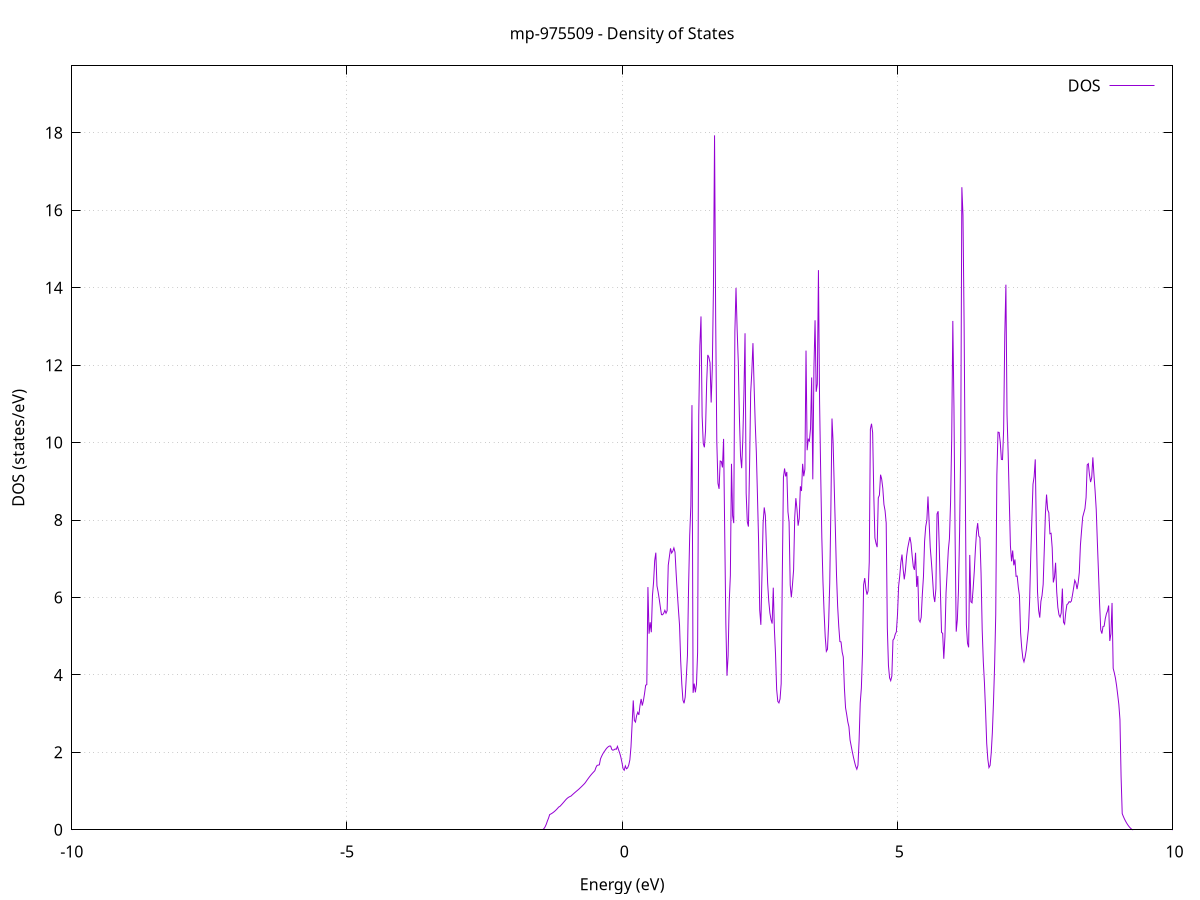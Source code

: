 set title 'mp-975509 - Density of States'
set xlabel 'Energy (eV)'
set ylabel 'DOS (states/eV)'
set grid
set xrange [-10:10]
set yrange [0:19.729]
set xzeroaxis lt -1
set terminal png size 800,600
set output 'mp-975509_dos_gnuplot.png'
plot '-' using 1:2 with lines title 'DOS'
-29.899400 0.000000
-29.878900 0.000000
-29.858400 0.000000
-29.837900 0.000000
-29.817300 0.000000
-29.796800 0.000000
-29.776300 0.000000
-29.755800 0.000000
-29.735300 0.000000
-29.714800 0.000000
-29.694200 0.000000
-29.673700 0.000000
-29.653200 0.000000
-29.632700 0.000000
-29.612200 0.000000
-29.591600 0.000000
-29.571100 0.000000
-29.550600 0.000000
-29.530100 0.000000
-29.509600 0.000000
-29.489000 0.000000
-29.468500 0.000000
-29.448000 0.000000
-29.427500 0.000000
-29.407000 0.000000
-29.386500 0.000000
-29.365900 0.000000
-29.345400 0.000000
-29.324900 0.000000
-29.304400 0.000000
-29.283900 0.000000
-29.263300 0.000000
-29.242800 0.000000
-29.222300 0.000000
-29.201800 0.000000
-29.181300 0.000000
-29.160700 0.000000
-29.140200 0.000000
-29.119700 0.000000
-29.099200 0.000000
-29.078700 0.000000
-29.058200 0.000000
-29.037600 0.000000
-29.017100 0.000000
-28.996600 0.000000
-28.976100 0.000000
-28.955600 0.000000
-28.935000 0.000000
-28.914500 0.000000
-28.894000 0.000000
-28.873500 0.000000
-28.853000 0.000000
-28.832400 0.000000
-28.811900 0.000000
-28.791400 0.000000
-28.770900 0.000000
-28.750400 0.000000
-28.729900 0.000000
-28.709300 0.000000
-28.688800 0.000000
-28.668300 0.000000
-28.647800 0.000000
-28.627300 0.000000
-28.606700 0.000000
-28.586200 0.000000
-28.565700 0.000000
-28.545200 0.000000
-28.524700 0.000000
-28.504100 0.000000
-28.483600 0.000000
-28.463100 0.000000
-28.442600 0.000000
-28.422100 0.000000
-28.401500 0.000000
-28.381000 0.000000
-28.360500 0.000000
-28.340000 0.000000
-28.319500 0.000000
-28.299000 0.000000
-28.278400 0.000000
-28.257900 0.000000
-28.237400 0.000000
-28.216900 0.000000
-28.196400 0.000000
-28.175800 0.000000
-28.155300 0.000000
-28.134800 0.000000
-28.114300 0.000000
-28.093800 0.000000
-28.073200 0.000000
-28.052700 0.000000
-28.032200 56.419600
-28.011700 403.522000
-27.991200 0.000000
-27.970700 0.000000
-27.950100 0.000000
-27.929600 0.000000
-27.909100 0.000000
-27.888600 0.000000
-27.868100 0.000000
-27.847500 0.000000
-27.827000 0.000000
-27.806500 0.000000
-27.786000 0.000000
-27.765500 0.000000
-27.744900 0.000000
-27.724400 0.000000
-27.703900 0.000000
-27.683400 0.000000
-27.662900 0.000000
-27.642400 0.000000
-27.621800 0.000000
-27.601300 0.000000
-27.580800 0.000000
-27.560300 0.000000
-27.539800 0.000000
-27.519200 0.000000
-27.498700 0.000000
-27.478200 0.000000
-27.457700 0.000000
-27.437200 0.000000
-27.416600 0.000000
-27.396100 0.000000
-27.375600 0.000000
-27.355100 0.000000
-27.334600 0.000000
-27.314100 0.000000
-27.293500 0.000000
-27.273000 0.000000
-27.252500 0.000000
-27.232000 0.000000
-27.211500 0.000000
-27.190900 0.000000
-27.170400 0.000000
-27.149900 0.000000
-27.129400 0.000000
-27.108900 0.000000
-27.088300 0.000000
-27.067800 0.000000
-27.047300 0.000000
-27.026800 0.000000
-27.006300 0.000000
-26.985800 0.000000
-26.965200 0.000000
-26.944700 0.000000
-26.924200 0.000000
-26.903700 0.000000
-26.883200 0.000000
-26.862600 0.000000
-26.842100 0.000000
-26.821600 0.000000
-26.801100 0.000000
-26.780600 0.000000
-26.760000 0.000000
-26.739500 0.000000
-26.719000 0.000000
-26.698500 0.000000
-26.678000 0.000000
-26.657500 0.000000
-26.636900 0.000000
-26.616400 0.000000
-26.595900 0.000000
-26.575400 0.000000
-26.554900 0.000000
-26.534300 0.000000
-26.513800 0.000000
-26.493300 0.000000
-26.472800 0.000000
-26.452300 0.000000
-26.431700 0.000000
-26.411200 0.000000
-26.390700 0.000000
-26.370200 0.000000
-26.349700 0.000000
-26.329200 0.000000
-26.308600 0.000000
-26.288100 0.000000
-26.267600 0.000000
-26.247100 0.000000
-26.226600 0.000000
-26.206000 0.000000
-26.185500 0.000000
-26.165000 0.000000
-26.144500 0.000000
-26.124000 0.000000
-26.103400 0.000000
-26.082900 0.000000
-26.062400 0.000000
-26.041900 0.000000
-26.021400 0.000000
-26.000800 0.000000
-25.980300 0.000000
-25.959800 0.000000
-25.939300 0.000000
-25.918800 0.000000
-25.898300 0.000000
-25.877700 0.000000
-25.857200 0.000000
-25.836700 0.000000
-25.816200 0.000000
-25.795700 0.000000
-25.775100 0.000000
-25.754600 0.000000
-25.734100 0.000000
-25.713600 0.000000
-25.693100 0.000000
-25.672500 0.000000
-25.652000 0.000000
-25.631500 0.000000
-25.611000 0.000000
-25.590500 0.000000
-25.570000 0.000000
-25.549400 0.000000
-25.528900 0.000000
-25.508400 0.000000
-25.487900 0.000000
-25.467400 0.000000
-25.446800 0.000000
-25.426300 0.000000
-25.405800 0.000000
-25.385300 0.000000
-25.364800 0.000000
-25.344200 0.000000
-25.323700 0.000000
-25.303200 0.000000
-25.282700 0.000000
-25.262200 0.000000
-25.241700 0.000000
-25.221100 0.000000
-25.200600 0.000000
-25.180100 0.000000
-25.159600 0.000000
-25.139100 0.000000
-25.118500 0.000000
-25.098000 0.000000
-25.077500 0.000000
-25.057000 0.000000
-25.036500 0.000000
-25.015900 0.000000
-24.995400 0.000000
-24.974900 0.000000
-24.954400 0.000000
-24.933900 0.000000
-24.913400 0.000000
-24.892800 0.000000
-24.872300 0.000000
-24.851800 0.000000
-24.831300 0.000000
-24.810800 0.000000
-24.790200 0.000000
-24.769700 0.000000
-24.749200 0.000000
-24.728700 0.000000
-24.708200 0.000000
-24.687600 0.000000
-24.667100 0.000000
-24.646600 0.000000
-24.626100 0.000000
-24.605600 0.000000
-24.585100 0.000000
-24.564500 0.000000
-24.544000 0.000000
-24.523500 0.000000
-24.503000 0.000000
-24.482500 0.000000
-24.461900 0.000000
-24.441400 0.000000
-24.420900 0.000000
-24.400400 0.000000
-24.379900 0.000000
-24.359300 0.000000
-24.338800 0.000000
-24.318300 0.000000
-24.297800 0.000000
-24.277300 0.000000
-24.256800 0.000000
-24.236200 0.000000
-24.215700 0.000000
-24.195200 0.000000
-24.174700 0.000000
-24.154200 0.000000
-24.133600 0.000000
-24.113100 0.000000
-24.092600 0.000000
-24.072100 0.000000
-24.051600 0.000000
-24.031000 0.000000
-24.010500 0.000000
-23.990000 0.000000
-23.969500 0.000000
-23.949000 0.000000
-23.928500 0.000000
-23.907900 0.000000
-23.887400 0.000000
-23.866900 0.000000
-23.846400 0.000000
-23.825900 0.000000
-23.805300 0.000000
-23.784800 0.000000
-23.764300 0.000000
-23.743800 0.000000
-23.723300 0.000000
-23.702700 0.000000
-23.682200 0.000000
-23.661700 0.000000
-23.641200 0.000000
-23.620700 0.000000
-23.600100 0.000000
-23.579600 0.000000
-23.559100 0.000000
-23.538600 0.000000
-23.518100 0.000000
-23.497600 0.000000
-23.477000 0.000000
-23.456500 0.000000
-23.436000 0.000000
-23.415500 0.000000
-23.395000 0.000000
-23.374400 0.000000
-23.353900 0.000000
-23.333400 0.000000
-23.312900 0.000000
-23.292400 0.000000
-23.271800 0.000000
-23.251300 0.000000
-23.230800 0.000000
-23.210300 0.000000
-23.189800 0.000000
-23.169300 0.000000
-23.148700 0.000000
-23.128200 0.000000
-23.107700 0.000000
-23.087200 0.000000
-23.066700 0.000000
-23.046100 0.000000
-23.025600 0.000000
-23.005100 0.000000
-22.984600 0.000000
-22.964100 0.000000
-22.943500 0.000000
-22.923000 0.000000
-22.902500 0.000000
-22.882000 0.000000
-22.861500 0.000000
-22.841000 0.000000
-22.820400 0.000000
-22.799900 0.000000
-22.779400 0.000000
-22.758900 0.000000
-22.738400 0.000000
-22.717800 0.000000
-22.697300 0.000000
-22.676800 0.000000
-22.656300 0.000000
-22.635800 0.000000
-22.615200 0.000000
-22.594700 0.000000
-22.574200 0.000000
-22.553700 0.000000
-22.533200 0.000000
-22.512700 0.000000
-22.492100 0.000000
-22.471600 0.000000
-22.451100 0.000000
-22.430600 0.000000
-22.410100 0.000000
-22.389500 0.000000
-22.369000 0.000000
-22.348500 0.000000
-22.328000 0.000000
-22.307500 0.000000
-22.286900 0.000000
-22.266400 0.000000
-22.245900 0.000000
-22.225400 0.000000
-22.204900 0.000000
-22.184400 0.000000
-22.163800 0.000000
-22.143300 0.000000
-22.122800 0.000000
-22.102300 0.000000
-22.081800 0.000000
-22.061200 0.000000
-22.040700 0.000000
-22.020200 0.000000
-21.999700 0.000000
-21.979200 0.000000
-21.958600 0.000000
-21.938100 0.000000
-21.917600 0.000000
-21.897100 0.000000
-21.876600 0.000000
-21.856100 0.000000
-21.835500 0.000000
-21.815000 0.000000
-21.794500 0.000000
-21.774000 0.000000
-21.753500 0.000000
-21.732900 0.000000
-21.712400 0.000000
-21.691900 0.000000
-21.671400 0.000000
-21.650900 0.000000
-21.630300 0.000000
-21.609800 0.000000
-21.589300 0.000000
-21.568800 0.000000
-21.548300 0.000000
-21.527700 0.000000
-21.507200 0.000000
-21.486700 0.000000
-21.466200 0.000000
-21.445700 0.000000
-21.425200 0.000000
-21.404600 0.000000
-21.384100 0.000000
-21.363600 0.000000
-21.343100 0.000000
-21.322600 0.000000
-21.302000 0.000000
-21.281500 0.000000
-21.261000 0.000000
-21.240500 0.000000
-21.220000 0.000000
-21.199400 0.000000
-21.178900 0.000000
-21.158400 0.000000
-21.137900 0.000000
-21.117400 0.000000
-21.096900 0.000000
-21.076300 0.000000
-21.055800 0.000000
-21.035300 0.000000
-21.014800 0.000000
-20.994300 0.000000
-20.973700 0.000000
-20.953200 0.000000
-20.932700 0.000000
-20.912200 0.000000
-20.891700 0.000000
-20.871100 0.000000
-20.850600 0.000000
-20.830100 0.000000
-20.809600 0.000000
-20.789100 0.000000
-20.768600 0.000000
-20.748000 0.000000
-20.727500 0.000000
-20.707000 0.000000
-20.686500 0.000000
-20.666000 0.000000
-20.645400 0.000000
-20.624900 0.000000
-20.604400 0.000000
-20.583900 0.000000
-20.563400 0.000000
-20.542800 0.000000
-20.522300 0.000000
-20.501800 0.000000
-20.481300 0.000000
-20.460800 0.000000
-20.440300 0.000000
-20.419700 0.000000
-20.399200 0.000000
-20.378700 0.000000
-20.358200 0.000000
-20.337700 0.000000
-20.317100 0.000000
-20.296600 0.000000
-20.276100 0.000000
-20.255600 0.000000
-20.235100 0.000000
-20.214500 0.000000
-20.194000 0.000000
-20.173500 0.000000
-20.153000 0.000000
-20.132500 0.000000
-20.112000 0.000000
-20.091400 0.000000
-20.070900 0.000000
-20.050400 0.000000
-20.029900 0.000000
-20.009400 0.000000
-19.988800 0.000000
-19.968300 0.000000
-19.947800 0.000000
-19.927300 0.000000
-19.906800 0.000000
-19.886200 0.000000
-19.865700 0.000000
-19.845200 0.000000
-19.824700 0.000000
-19.804200 0.000000
-19.783700 0.000000
-19.763100 0.000000
-19.742600 0.000000
-19.722100 0.000000
-19.701600 0.000000
-19.681100 0.000000
-19.660500 0.000000
-19.640000 0.000000
-19.619500 0.000000
-19.599000 0.000000
-19.578500 0.000000
-19.557900 0.000000
-19.537400 0.000000
-19.516900 0.000000
-19.496400 0.000000
-19.475900 0.000000
-19.455400 0.000000
-19.434800 0.000000
-19.414300 0.000000
-19.393800 0.000000
-19.373300 0.000000
-19.352800 0.000000
-19.332200 0.000000
-19.311700 0.000000
-19.291200 0.000000
-19.270700 0.000000
-19.250200 0.000000
-19.229600 0.000000
-19.209100 0.000000
-19.188600 0.000000
-19.168100 0.000000
-19.147600 0.000000
-19.127000 0.000000
-19.106500 0.000000
-19.086000 0.000000
-19.065500 0.000000
-19.045000 0.000000
-19.024500 0.000000
-19.003900 0.000000
-18.983400 0.000000
-18.962900 0.000000
-18.942400 0.000000
-18.921900 0.000000
-18.901300 0.000000
-18.880800 0.000000
-18.860300 0.000000
-18.839800 0.000000
-18.819300 0.000000
-18.798700 0.000000
-18.778200 0.000000
-18.757700 0.000000
-18.737200 0.000000
-18.716700 0.000000
-18.696200 0.000000
-18.675600 0.000000
-18.655100 0.000000
-18.634600 0.000000
-18.614100 0.000000
-18.593600 0.000000
-18.573000 0.000000
-18.552500 0.000000
-18.532000 0.000000
-18.511500 0.000000
-18.491000 0.000000
-18.470400 0.000000
-18.449900 0.000000
-18.429400 0.000000
-18.408900 0.000000
-18.388400 0.000000
-18.367900 0.000000
-18.347300 0.000000
-18.326800 0.000000
-18.306300 0.000000
-18.285800 0.000000
-18.265300 0.000000
-18.244700 0.000000
-18.224200 0.000000
-18.203700 0.000000
-18.183200 0.000000
-18.162700 0.000000
-18.142100 0.000000
-18.121600 0.000000
-18.101100 0.000000
-18.080600 0.000000
-18.060100 0.000000
-18.039600 0.000000
-18.019000 0.000000
-17.998500 0.000000
-17.978000 0.000000
-17.957500 0.000000
-17.937000 0.000000
-17.916400 0.000000
-17.895900 0.000000
-17.875400 0.000000
-17.854900 0.000000
-17.834400 0.000000
-17.813800 0.000000
-17.793300 0.000000
-17.772800 0.000000
-17.752300 0.000000
-17.731800 0.000000
-17.711300 0.000000
-17.690700 0.000000
-17.670200 0.000000
-17.649700 0.000000
-17.629200 0.000000
-17.608700 0.000000
-17.588100 0.000000
-17.567600 0.000000
-17.547100 0.000000
-17.526600 0.000000
-17.506100 0.000000
-17.485500 0.000000
-17.465000 0.000000
-17.444500 0.000000
-17.424000 0.000000
-17.403500 0.000000
-17.383000 0.000000
-17.362400 0.000000
-17.341900 0.000000
-17.321400 0.000000
-17.300900 0.000000
-17.280400 0.000000
-17.259800 0.000000
-17.239300 0.000000
-17.218800 0.000000
-17.198300 0.000000
-17.177800 0.000000
-17.157200 0.000000
-17.136700 0.000000
-17.116200 0.000000
-17.095700 0.000000
-17.075200 0.000000
-17.054700 0.000000
-17.034100 0.000000
-17.013600 0.000000
-16.993100 0.000000
-16.972600 0.000000
-16.952100 0.000000
-16.931500 0.000000
-16.911000 0.000000
-16.890500 0.000000
-16.870000 0.000000
-16.849500 0.000000
-16.828900 0.000000
-16.808400 0.000000
-16.787900 0.000000
-16.767400 0.000000
-16.746900 0.000000
-16.726300 0.000000
-16.705800 0.000000
-16.685300 0.000000
-16.664800 0.000000
-16.644300 0.000000
-16.623800 0.000000
-16.603200 0.000000
-16.582700 0.000000
-16.562200 0.000000
-16.541700 0.000000
-16.521200 0.000000
-16.500600 0.000000
-16.480100 0.000000
-16.459600 0.000000
-16.439100 0.000000
-16.418600 0.000000
-16.398000 0.000000
-16.377500 0.000000
-16.357000 0.000000
-16.336500 0.000000
-16.316000 0.000000
-16.295500 0.000000
-16.274900 0.000000
-16.254400 0.000000
-16.233900 0.000000
-16.213400 0.000000
-16.192900 0.000000
-16.172300 0.000000
-16.151800 0.000000
-16.131300 0.000000
-16.110800 0.000000
-16.090300 0.000000
-16.069700 0.000000
-16.049200 0.000000
-16.028700 0.000000
-16.008200 0.000000
-15.987700 0.000000
-15.967200 0.000000
-15.946600 0.000000
-15.926100 0.000000
-15.905600 0.000000
-15.885100 0.000000
-15.864600 0.000000
-15.844000 0.000000
-15.823500 0.000000
-15.803000 0.000000
-15.782500 0.000000
-15.762000 0.000000
-15.741400 0.000000
-15.720900 0.000000
-15.700400 0.000000
-15.679900 0.000000
-15.659400 0.000000
-15.638900 0.000000
-15.618300 0.000000
-15.597800 0.000000
-15.577300 0.000000
-15.556800 0.000000
-15.536300 0.000000
-15.515700 0.000000
-15.495200 0.000000
-15.474700 0.000000
-15.454200 0.000000
-15.433700 0.000000
-15.413100 0.000000
-15.392600 0.000000
-15.372100 0.000000
-15.351600 0.000000
-15.331100 0.000000
-15.310600 0.000000
-15.290000 0.000000
-15.269500 0.000000
-15.249000 0.000000
-15.228500 0.000000
-15.208000 0.000000
-15.187400 0.000000
-15.166900 0.000000
-15.146400 0.000000
-15.125900 0.000000
-15.105400 0.000000
-15.084800 0.000000
-15.064300 0.000000
-15.043800 0.000000
-15.023300 0.000000
-15.002800 0.000000
-14.982300 0.000000
-14.961700 0.000000
-14.941200 0.000000
-14.920700 0.000000
-14.900200 0.000000
-14.879700 0.000000
-14.859100 0.000000
-14.838600 0.000000
-14.818100 0.000000
-14.797600 0.000000
-14.777100 0.000000
-14.756500 0.000000
-14.736000 0.000000
-14.715500 0.000000
-14.695000 0.000000
-14.674500 0.000000
-14.653900 0.000000
-14.633400 0.000000
-14.612900 0.000000
-14.592400 0.000000
-14.571900 0.000000
-14.551400 0.000000
-14.530800 0.000000
-14.510300 0.000000
-14.489800 0.000000
-14.469300 0.000000
-14.448800 0.000000
-14.428200 0.000000
-14.407700 0.000000
-14.387200 0.000000
-14.366700 0.000000
-14.346200 0.000000
-14.325600 0.000000
-14.305100 0.000000
-14.284600 0.000000
-14.264100 0.000000
-14.243600 0.000000
-14.223100 0.000000
-14.202500 0.000000
-14.182000 0.000000
-14.161500 0.000000
-14.141000 0.000000
-14.120500 0.000000
-14.099900 0.000000
-14.079400 0.000000
-14.058900 0.000000
-14.038400 0.000000
-14.017900 0.000000
-13.997300 0.000000
-13.976800 0.000000
-13.956300 0.000000
-13.935800 0.000000
-13.915300 0.000000
-13.894800 0.000000
-13.874200 0.000000
-13.853700 0.000000
-13.833200 0.000000
-13.812700 0.000000
-13.792200 0.000000
-13.771600 0.000000
-13.751100 0.000000
-13.730600 0.000000
-13.710100 0.000000
-13.689600 0.000000
-13.669000 0.000000
-13.648500 0.000000
-13.628000 0.000000
-13.607500 0.000000
-13.587000 0.000000
-13.566500 0.000000
-13.545900 0.000000
-13.525400 0.000000
-13.504900 0.000000
-13.484400 0.000000
-13.463900 0.000000
-13.443300 0.000000
-13.422800 0.000000
-13.402300 0.000000
-13.381800 15.346800
-13.361300 62.447400
-13.340700 85.978700
-13.320200 98.491800
-13.299700 44.196200
-13.279200 51.147400
-13.258700 66.172500
-13.238200 56.434200
-13.217600 96.500700
-13.197100 79.629300
-13.176600 76.487500
-13.156100 72.916200
-13.135600 60.753200
-13.115000 0.000000
-13.094500 0.000000
-13.074000 0.000000
-13.053500 0.000000
-13.033000 0.000000
-13.012400 0.000000
-12.991900 0.000000
-12.971400 0.000000
-12.950900 0.000000
-12.930400 0.000000
-12.909900 0.000000
-12.889300 0.000000
-12.868800 0.000000
-12.848300 0.000000
-12.827800 0.000000
-12.807300 0.000000
-12.786700 0.000000
-12.766200 0.000000
-12.745700 0.000000
-12.725200 0.000000
-12.704700 0.000000
-12.684100 0.000000
-12.663600 0.000000
-12.643100 0.000000
-12.622600 0.000000
-12.602100 0.000000
-12.581600 0.000000
-12.561000 0.000000
-12.540500 0.000000
-12.520000 0.000000
-12.499500 0.000000
-12.479000 0.000000
-12.458400 0.000000
-12.437900 0.000000
-12.417400 0.000000
-12.396900 0.000000
-12.376400 0.000000
-12.355800 0.000000
-12.335300 0.000000
-12.314800 0.000000
-12.294300 0.000000
-12.273800 0.000000
-12.253200 0.000000
-12.232700 0.000000
-12.212200 0.000000
-12.191700 0.000000
-12.171200 0.000000
-12.150700 0.000000
-12.130100 0.000000
-12.109600 0.000000
-12.089100 0.000000
-12.068600 0.000000
-12.048100 0.000000
-12.027500 0.000000
-12.007000 0.000000
-11.986500 0.000000
-11.966000 0.000000
-11.945500 0.000000
-11.924900 0.000000
-11.904400 0.000000
-11.883900 0.000000
-11.863400 0.000000
-11.842900 0.000000
-11.822400 0.000000
-11.801800 0.000000
-11.781300 0.000000
-11.760800 0.000000
-11.740300 0.000000
-11.719800 0.000000
-11.699200 0.000000
-11.678700 0.000000
-11.658200 0.000000
-11.637700 0.000000
-11.617200 0.000000
-11.596600 0.000000
-11.576100 0.000000
-11.555600 0.000000
-11.535100 0.000000
-11.514600 0.000000
-11.494100 0.000000
-11.473500 0.000000
-11.453000 0.000000
-11.432500 0.000000
-11.412000 0.000000
-11.391500 0.000000
-11.370900 0.000000
-11.350400 0.000000
-11.329900 0.000000
-11.309400 0.000000
-11.288900 0.000000
-11.268300 0.000000
-11.247800 0.000000
-11.227300 0.000000
-11.206800 0.000000
-11.186300 0.000000
-11.165800 0.000000
-11.145200 0.000000
-11.124700 0.000000
-11.104200 0.000000
-11.083700 0.000000
-11.063200 0.000000
-11.042600 0.000000
-11.022100 0.000000
-11.001600 0.000000
-10.981100 0.000000
-10.960600 0.000000
-10.940000 0.000000
-10.919500 0.000000
-10.899000 0.000000
-10.878500 0.000000
-10.858000 0.000000
-10.837500 0.000000
-10.816900 0.000000
-10.796400 0.000000
-10.775900 0.000000
-10.755400 0.000000
-10.734900 0.000000
-10.714300 0.000000
-10.693800 0.000000
-10.673300 0.000000
-10.652800 0.000000
-10.632300 0.000000
-10.611700 0.000000
-10.591200 0.000000
-10.570700 0.000000
-10.550200 0.000000
-10.529700 0.000000
-10.509200 0.000000
-10.488600 0.000000
-10.468100 0.000000
-10.447600 0.000000
-10.427100 0.000000
-10.406600 0.000000
-10.386000 0.000000
-10.365500 0.000000
-10.345000 0.000000
-10.324500 0.000000
-10.304000 0.000000
-10.283400 0.000000
-10.262900 0.000000
-10.242400 0.000000
-10.221900 0.000000
-10.201400 0.000000
-10.180900 0.000000
-10.160300 0.000000
-10.139800 0.000000
-10.119300 0.000000
-10.098800 0.000000
-10.078300 0.000000
-10.057700 0.000000
-10.037200 0.000000
-10.016700 0.000000
-9.996200 0.000000
-9.975700 0.000000
-9.955100 0.000000
-9.934600 0.000000
-9.914100 0.000000
-9.893600 0.000000
-9.873100 0.000000
-9.852500 0.000000
-9.832000 0.000000
-9.811500 0.000000
-9.791000 0.000000
-9.770500 0.000000
-9.750000 0.000000
-9.729400 0.000000
-9.708900 0.000000
-9.688400 0.000000
-9.667900 0.000000
-9.647400 0.000000
-9.626800 0.000000
-9.606300 0.000000
-9.585800 0.000000
-9.565300 0.000000
-9.544800 0.000000
-9.524200 0.000000
-9.503700 0.000000
-9.483200 0.000000
-9.462700 0.000000
-9.442200 0.000000
-9.421700 0.000000
-9.401100 0.000000
-9.380600 0.000000
-9.360100 0.000000
-9.339600 0.000000
-9.319100 0.000000
-9.298500 0.000000
-9.278000 0.000000
-9.257500 0.000000
-9.237000 0.000000
-9.216500 0.000000
-9.195900 0.000000
-9.175400 0.000000
-9.154900 0.000000
-9.134400 0.000000
-9.113900 0.000000
-9.093400 0.000000
-9.072800 0.000000
-9.052300 0.000000
-9.031800 0.000000
-9.011300 0.000000
-8.990800 0.000000
-8.970200 0.000000
-8.949700 0.000000
-8.929200 0.000000
-8.908700 0.000000
-8.888200 0.000000
-8.867600 0.000000
-8.847100 0.000000
-8.826600 0.000000
-8.806100 0.000000
-8.785600 0.000000
-8.765100 0.000000
-8.744500 0.000000
-8.724000 0.000000
-8.703500 0.000000
-8.683000 0.000000
-8.662500 0.000000
-8.641900 0.000000
-8.621400 0.000000
-8.600900 0.000000
-8.580400 0.000000
-8.559900 0.000000
-8.539300 0.000000
-8.518800 0.000000
-8.498300 0.000000
-8.477800 0.000000
-8.457300 0.000000
-8.436800 0.000000
-8.416200 0.000000
-8.395700 0.000000
-8.375200 0.000000
-8.354700 0.000000
-8.334200 0.000000
-8.313600 0.000000
-8.293100 0.000000
-8.272600 0.000000
-8.252100 0.000000
-8.231600 0.000000
-8.211000 0.000000
-8.190500 0.000000
-8.170000 0.000000
-8.149500 0.000000
-8.129000 0.000000
-8.108500 0.000000
-8.087900 0.000000
-8.067400 0.000000
-8.046900 0.000000
-8.026400 0.000000
-8.005900 0.000000
-7.985300 0.000000
-7.964800 0.000000
-7.944300 0.000000
-7.923800 0.000000
-7.903300 0.000000
-7.882700 0.000000
-7.862200 0.000000
-7.841700 0.000000
-7.821200 0.000000
-7.800700 0.000000
-7.780100 0.000000
-7.759600 0.000000
-7.739100 0.000000
-7.718600 0.000000
-7.698100 0.000000
-7.677600 0.000000
-7.657000 0.000000
-7.636500 0.000000
-7.616000 0.000000
-7.595500 0.000000
-7.575000 0.000000
-7.554400 0.000000
-7.533900 0.000000
-7.513400 0.000000
-7.492900 0.000000
-7.472400 0.000000
-7.451800 0.000000
-7.431300 0.000000
-7.410800 0.000000
-7.390300 0.000000
-7.369800 0.000000
-7.349300 0.000000
-7.328700 0.000000
-7.308200 0.000000
-7.287700 0.000000
-7.267200 0.000000
-7.246700 0.000000
-7.226100 0.000000
-7.205600 0.000000
-7.185100 0.000000
-7.164600 0.000000
-7.144100 0.000000
-7.123500 0.000000
-7.103000 0.000000
-7.082500 0.000000
-7.062000 0.000000
-7.041500 0.000000
-7.021000 0.000000
-7.000400 0.000000
-6.979900 0.000000
-6.959400 0.000000
-6.938900 0.000000
-6.918400 0.000000
-6.897800 0.000000
-6.877300 0.000000
-6.856800 0.000000
-6.836300 0.000000
-6.815800 0.000000
-6.795200 0.000000
-6.774700 0.000000
-6.754200 0.000000
-6.733700 0.000000
-6.713200 0.000000
-6.692700 0.000000
-6.672100 0.000000
-6.651600 0.000000
-6.631100 0.000000
-6.610600 0.000000
-6.590100 0.000000
-6.569500 0.000000
-6.549000 0.000000
-6.528500 0.000000
-6.508000 0.000000
-6.487500 0.000000
-6.466900 0.000000
-6.446400 0.000000
-6.425900 0.000000
-6.405400 0.000000
-6.384900 0.000000
-6.364400 0.000000
-6.343800 0.000000
-6.323300 0.000000
-6.302800 0.000000
-6.282300 0.000000
-6.261800 0.000000
-6.241200 0.000000
-6.220700 0.000000
-6.200200 0.000000
-6.179700 0.000000
-6.159200 0.000000
-6.138600 0.000000
-6.118100 0.000000
-6.097600 0.000000
-6.077100 0.000000
-6.056600 0.000000
-6.036100 0.000000
-6.015500 0.000000
-5.995000 0.000000
-5.974500 0.000000
-5.954000 0.000000
-5.933500 0.000000
-5.912900 0.000000
-5.892400 0.000000
-5.871900 0.000000
-5.851400 0.000000
-5.830900 0.000000
-5.810300 0.000000
-5.789800 0.000000
-5.769300 0.000000
-5.748800 0.000000
-5.728300 0.000000
-5.707800 0.000000
-5.687200 0.000000
-5.666700 0.000000
-5.646200 0.000000
-5.625700 0.000000
-5.605200 0.000000
-5.584600 0.000000
-5.564100 0.000000
-5.543600 0.000000
-5.523100 0.000000
-5.502600 0.000000
-5.482000 0.000000
-5.461500 0.000000
-5.441000 0.000000
-5.420500 0.000000
-5.400000 0.000000
-5.379400 0.000000
-5.358900 0.000000
-5.338400 0.000000
-5.317900 0.000000
-5.297400 0.000000
-5.276900 0.000000
-5.256300 0.000000
-5.235800 0.000000
-5.215300 0.000000
-5.194800 0.000000
-5.174300 0.000000
-5.153700 0.000000
-5.133200 0.000000
-5.112700 0.000000
-5.092200 0.000000
-5.071700 0.000000
-5.051100 0.000000
-5.030600 0.000000
-5.010100 0.000000
-4.989600 0.000000
-4.969100 0.000000
-4.948600 0.000000
-4.928000 0.000000
-4.907500 0.000000
-4.887000 0.000000
-4.866500 0.000000
-4.846000 0.000000
-4.825400 0.000000
-4.804900 0.000000
-4.784400 0.000000
-4.763900 0.000000
-4.743400 0.000000
-4.722800 0.000000
-4.702300 0.000000
-4.681800 0.000000
-4.661300 0.000000
-4.640800 0.000000
-4.620300 0.000000
-4.599700 0.000000
-4.579200 0.000000
-4.558700 0.000000
-4.538200 0.000000
-4.517700 0.000000
-4.497100 0.000000
-4.476600 0.000000
-4.456100 0.000000
-4.435600 0.000000
-4.415100 0.000000
-4.394500 0.000000
-4.374000 0.000000
-4.353500 0.000000
-4.333000 0.000000
-4.312500 0.000000
-4.292000 0.000000
-4.271400 0.000000
-4.250900 0.000000
-4.230400 0.000000
-4.209900 0.000000
-4.189400 0.000000
-4.168800 0.000000
-4.148300 0.000000
-4.127800 0.000000
-4.107300 0.000000
-4.086800 0.000000
-4.066200 0.000000
-4.045700 0.000000
-4.025200 0.000000
-4.004700 0.000000
-3.984200 0.000000
-3.963700 0.000000
-3.943100 0.000000
-3.922600 0.000000
-3.902100 0.000000
-3.881600 0.000000
-3.861100 0.000000
-3.840500 0.000000
-3.820000 0.000000
-3.799500 0.000000
-3.779000 0.000000
-3.758500 0.000000
-3.737900 0.000000
-3.717400 0.000000
-3.696900 0.000000
-3.676400 0.000000
-3.655900 0.000000
-3.635400 0.000000
-3.614800 0.000000
-3.594300 0.000000
-3.573800 0.000000
-3.553300 0.000000
-3.532800 0.000000
-3.512200 0.000000
-3.491700 0.000000
-3.471200 0.000000
-3.450700 0.000000
-3.430200 0.000000
-3.409600 0.000000
-3.389100 0.000000
-3.368600 0.000000
-3.348100 0.000000
-3.327600 0.000000
-3.307100 0.000000
-3.286500 0.000000
-3.266000 0.000000
-3.245500 0.000000
-3.225000 0.000000
-3.204500 0.000000
-3.183900 0.000000
-3.163400 0.000000
-3.142900 0.000000
-3.122400 0.000000
-3.101900 0.000000
-3.081300 0.000000
-3.060800 0.000000
-3.040300 0.000000
-3.019800 0.000000
-2.999300 0.000000
-2.978700 0.000000
-2.958200 0.000000
-2.937700 0.000000
-2.917200 0.000000
-2.896700 0.000000
-2.876200 0.000000
-2.855600 0.000000
-2.835100 0.000000
-2.814600 0.000000
-2.794100 0.000000
-2.773600 0.000000
-2.753000 0.000000
-2.732500 0.000000
-2.712000 0.000000
-2.691500 0.000000
-2.671000 0.000000
-2.650400 0.000000
-2.629900 0.000000
-2.609400 0.000000
-2.588900 0.000000
-2.568400 0.000000
-2.547900 0.000000
-2.527300 0.000000
-2.506800 0.000000
-2.486300 0.000000
-2.465800 0.000000
-2.445300 0.000000
-2.424700 0.000000
-2.404200 0.000000
-2.383700 0.000000
-2.363200 0.000000
-2.342700 0.000000
-2.322100 0.000000
-2.301600 0.000000
-2.281100 0.000000
-2.260600 0.000000
-2.240100 0.000000
-2.219600 0.000000
-2.199000 0.000000
-2.178500 0.000000
-2.158000 0.000000
-2.137500 0.000000
-2.117000 0.000000
-2.096400 0.000000
-2.075900 0.000000
-2.055400 0.000000
-2.034900 0.000000
-2.014400 0.000000
-1.993800 0.000000
-1.973300 0.000000
-1.952800 0.000000
-1.932300 0.000000
-1.911800 0.000000
-1.891300 0.000000
-1.870700 0.000000
-1.850200 0.000000
-1.829700 0.000000
-1.809200 0.000000
-1.788700 0.000000
-1.768100 0.000000
-1.747600 0.000000
-1.727100 0.000000
-1.706600 0.000000
-1.686100 0.000000
-1.665500 0.000000
-1.645000 0.000000
-1.624500 0.000000
-1.604000 0.000000
-1.583500 0.000000
-1.563000 0.000000
-1.542400 0.000000
-1.521900 0.000000
-1.501400 0.000000
-1.480900 0.000000
-1.460400 0.000000
-1.439800 0.006600
-1.419300 0.032600
-1.398800 0.078300
-1.378300 0.143700
-1.357800 0.228400
-1.337200 0.302300
-1.316700 0.392700
-1.296200 0.407100
-1.275700 0.424500
-1.255200 0.444800
-1.234700 0.467900
-1.214100 0.493800
-1.193600 0.522400
-1.173100 0.553700
-1.152600 0.587800
-1.132100 0.602600
-1.111500 0.633400
-1.091000 0.665500
-1.070500 0.698700
-1.050000 0.732600
-1.029500 0.767200
-1.008900 0.798400
-0.988400 0.824100
-0.967900 0.844400
-0.947400 0.859200
-0.926900 0.872600
-0.906300 0.901700
-0.885800 0.927600
-0.865300 0.953400
-0.844800 0.978700
-0.824300 1.003500
-0.803800 1.027800
-0.783200 1.053200
-0.762700 1.081200
-0.742200 1.109200
-0.721700 1.137600
-0.701200 1.166900
-0.680600 1.196900
-0.660100 1.235900
-0.639600 1.278200
-0.619100 1.319000
-0.598600 1.358200
-0.578000 1.395900
-0.557500 1.431400
-0.537000 1.464200
-0.516500 1.495100
-0.496000 1.526600
-0.475500 1.611200
-0.454900 1.664300
-0.434400 1.669600
-0.413900 1.678000
-0.393400 1.830500
-0.372900 1.898300
-0.352300 1.956800
-0.331800 2.006000
-0.311300 2.046000
-0.290800 2.088800
-0.270300 2.122600
-0.249700 2.147500
-0.229200 2.163400
-0.208700 2.160500
-0.188200 2.074400
-0.167700 2.054100
-0.147200 2.066500
-0.126600 2.087200
-0.106100 2.078200
-0.085600 2.154100
-0.065100 2.065200
-0.044600 1.982800
-0.024000 1.877700
-0.003500 1.739800
0.017000 1.576400
0.037500 1.537200
0.058000 1.648600
0.078600 1.576000
0.099100 1.597400
0.119600 1.670200
0.140100 1.804000
0.160600 2.141900
0.181100 2.725100
0.201700 3.340900
0.222200 2.820600
0.242700 2.781500
0.263200 2.951100
0.283700 3.033800
0.304300 2.967000
0.324800 3.217500
0.345300 3.379300
0.365800 3.208000
0.386300 3.334900
0.406900 3.515900
0.427400 3.734000
0.447900 3.747800
0.468400 6.268600
0.488900 5.064100
0.509400 5.358800
0.530000 5.102400
0.550500 6.045200
0.571000 6.398400
0.591500 6.951800
0.612000 7.156500
0.632600 6.300600
0.653100 6.147400
0.673600 5.960800
0.694100 5.751400
0.714600 5.555800
0.735200 5.552900
0.755700 5.593500
0.776200 5.667900
0.796700 5.591700
0.817200 5.657000
0.837700 6.831200
0.858300 7.051100
0.878800 7.268200
0.899300 7.147500
0.919800 7.194700
0.940300 7.279000
0.960900 7.168000
0.981400 6.616100
1.001900 6.134900
1.022400 5.692800
1.042900 5.280000
1.063500 4.370800
1.084000 3.764400
1.104500 3.348400
1.125000 3.267000
1.145500 3.426100
1.166000 3.950500
1.186600 4.499000
1.207100 6.272000
1.227600 7.603500
1.248100 8.359700
1.268600 10.967300
1.289200 3.536800
1.309700 3.774600
1.330200 3.549600
1.350700 3.755300
1.371200 4.582700
1.391800 10.698900
1.412300 12.502000
1.432800 13.257700
1.453300 10.691500
1.473800 9.979700
1.494400 9.877900
1.514900 10.298100
1.535400 11.537200
1.555900 12.263400
1.576400 12.201300
1.596900 12.059400
1.617500 11.034600
1.638000 11.910700
1.658500 13.948500
1.679000 17.935800
1.699500 13.183400
1.720100 10.017600
1.740600 8.951100
1.761100 8.804600
1.781600 9.524400
1.802100 9.511200
1.822700 9.358000
1.843200 10.094700
1.863700 7.673900
1.884200 5.333800
1.904700 3.977100
1.925200 4.492600
1.945800 5.884600
1.966300 6.568200
1.986800 9.451600
2.007300 8.109900
2.027800 7.919500
2.048400 12.862500
2.068900 13.994400
2.089400 12.926500
2.109900 12.098900
2.130400 10.677500
2.151000 9.656600
2.171500 9.338600
2.192000 10.057400
2.212500 11.251100
2.233000 12.822500
2.253500 8.688600
2.274100 7.950100
2.294600 7.830300
2.315100 9.382000
2.335600 11.292100
2.356100 11.821500
2.376700 12.568300
2.397200 11.485100
2.417700 10.513100
2.438200 9.758700
2.458700 8.629200
2.479300 7.456200
2.499800 5.675700
2.520300 5.292200
2.540800 6.579900
2.561300 7.923000
2.581800 8.325100
2.602400 8.112900
2.622900 7.229700
2.643400 6.377100
2.663900 5.907100
2.684400 5.601500
2.705000 5.426800
2.725500 5.325600
2.746000 6.252900
2.766500 5.170600
2.787000 4.536100
2.807600 3.623200
2.828100 3.315200
2.848600 3.276500
2.869100 3.377700
2.889600 3.772900
2.910100 6.560500
2.930700 9.103300
2.951200 9.331100
2.971700 9.126300
2.992200 9.240900
3.012700 8.211700
3.033300 7.948100
3.053800 6.319300
3.074300 6.003000
3.094800 6.326500
3.115300 6.711000
3.135900 8.074600
3.156400 8.563900
3.176900 8.278200
3.197400 7.853900
3.217900 8.038800
3.238400 8.870100
3.259000 8.749700
3.279500 9.451800
3.300000 9.130100
3.320500 9.310800
3.341000 12.374600
3.361600 9.801800
3.382100 10.084700
3.402600 10.039700
3.423100 10.369900
3.443600 11.682000
3.464200 9.051300
3.484700 11.919700
3.505200 13.158400
3.525700 11.312100
3.546200 11.511500
3.566800 14.453100
3.587300 11.071200
3.607800 9.193100
3.628300 7.543900
3.648800 6.411800
3.669300 5.615800
3.689900 4.984400
3.710400 4.608600
3.730900 4.661300
3.751400 5.305700
3.771900 6.371600
3.792500 8.275000
3.813000 10.621300
3.833500 10.001100
3.854000 8.850800
3.874500 7.761000
3.895100 6.578700
3.915600 5.776100
3.936100 5.249600
3.956600 4.860200
3.977100 4.852600
3.997600 4.591200
4.018200 4.460600
4.038700 3.651900
4.059200 3.153200
4.079700 2.979900
4.100200 2.786400
4.120800 2.660400
4.141300 2.317800
4.161800 2.163900
4.182300 2.014100
4.202800 1.873300
4.223400 1.748300
4.243900 1.636400
4.264400 1.564200
4.284900 1.664900
4.305400 2.301400
4.325900 3.273500
4.346500 3.658700
4.367000 4.539300
4.387500 6.327900
4.408000 6.501400
4.428500 6.227000
4.449100 6.073900
4.469600 6.171000
4.490100 6.916600
4.510600 10.347900
4.531100 10.486100
4.551700 10.257800
4.572200 8.663600
4.592700 7.536500
4.613200 7.396500
4.633700 7.299700
4.654200 8.574100
4.674800 8.643100
4.695300 9.170700
4.715800 9.057300
4.736300 8.816500
4.756800 8.402700
4.777400 8.239500
4.797900 7.922300
4.818400 5.212800
4.838900 4.240400
4.859400 3.923400
4.880000 3.850900
4.900500 3.971700
4.921000 4.898100
4.941500 4.937900
4.962000 5.048800
4.982500 5.111600
5.003100 5.553600
5.023600 6.292900
5.044100 6.558100
5.064600 6.907100
5.085100 7.108000
5.105700 6.735300
5.126200 6.467100
5.146700 6.689900
5.167200 7.050700
5.187700 7.269800
5.208300 7.418800
5.228800 7.561100
5.249300 7.394200
5.269800 7.068600
5.290300 6.800600
5.310800 6.712700
5.331400 7.154500
5.351900 6.273200
5.372400 6.555800
5.392900 5.420800
5.413400 5.365200
5.434000 5.487800
5.454500 6.076000
5.475000 6.541100
5.495500 7.449900
5.516000 7.830700
5.536600 7.993500
5.557100 8.606900
5.577600 7.957000
5.598100 7.295300
5.618600 6.929500
5.639100 6.518700
5.659700 6.049700
5.680200 5.881800
5.700700 6.225000
5.721200 8.155800
5.741700 8.226400
5.762300 7.295000
5.782800 6.158300
5.803300 5.097700
5.823800 5.073100
5.844300 4.415800
5.864900 4.978400
5.885400 6.125200
5.905900 6.654000
5.926400 7.217300
5.946900 7.519800
5.967500 8.458300
5.988000 10.080400
6.008500 13.141600
6.029000 10.929300
6.049500 7.608300
6.070000 5.117100
6.090600 5.421700
6.111100 6.184000
6.131600 7.713700
6.152100 9.868600
6.172600 16.595300
6.193200 15.874200
6.213700 13.043000
6.234200 9.021100
6.254700 5.300600
6.275200 4.817600
6.295800 4.711500
6.316300 7.097800
6.336800 5.889100
6.357300 5.861400
6.377800 6.232000
6.398300 6.673100
6.418900 7.243400
6.439400 7.691300
6.459900 7.920400
6.480400 7.587200
6.500900 7.545500
6.521500 6.619400
6.542000 5.173100
6.562500 4.340700
6.583000 3.795100
6.603500 3.073300
6.624100 2.231500
6.644600 1.821500
6.665100 1.606600
6.685600 1.662900
6.706100 1.980600
6.726600 2.504900
6.747200 3.287300
6.767700 4.243300
6.788200 5.557200
6.808700 9.164400
6.829200 10.269300
6.849800 10.262400
6.870300 10.007300
6.890800 9.566900
6.911300 9.560500
6.931800 10.337700
6.952400 12.765900
6.972900 14.078100
6.993400 10.721900
7.013900 9.723000
7.034400 8.516600
7.054900 7.338000
7.075500 6.933300
7.096000 7.212100
7.116500 6.830200
7.137000 6.981300
7.157500 6.545800
7.178100 6.552600
7.198600 6.259200
7.219100 6.047300
7.239600 5.095200
7.260100 4.700900
7.280700 4.432100
7.301200 4.337400
7.321700 4.458400
7.342200 4.641700
7.362700 4.911700
7.383200 5.204700
7.403800 5.904200
7.424300 7.055000
7.444800 8.026200
7.465300 8.925500
7.485800 9.119500
7.506400 9.566200
7.526900 7.667800
7.547400 6.143900
7.567900 5.661000
7.588400 5.479500
7.609000 5.898700
7.629500 6.051200
7.650000 6.336700
7.670500 7.243400
7.691000 8.168400
7.711500 8.657000
7.732100 8.265100
7.752600 8.190400
7.773100 7.645100
7.793600 7.657500
7.814100 7.279400
7.834700 6.387400
7.855200 6.521800
7.875700 6.896600
7.896200 6.145500
7.916700 5.744000
7.937300 5.551900
7.957800 5.493000
7.978300 5.598800
7.998800 6.229800
8.019300 5.362300
8.039800 5.312300
8.060400 5.614800
8.080900 5.813300
8.101400 5.838500
8.121900 5.892600
8.142400 5.875000
8.163000 5.909200
8.183500 6.071000
8.204000 6.250900
8.224500 6.443800
8.245000 6.376800
8.265600 6.215600
8.286100 6.380100
8.306600 6.646000
8.327100 7.352300
8.347600 7.724500
8.368200 8.076600
8.388700 8.184700
8.409200 8.295200
8.429700 8.581400
8.450200 9.424200
8.470700 9.455000
8.491300 9.164500
8.511800 8.980100
8.532300 9.099400
8.552800 9.618600
8.573300 9.155400
8.593900 8.746700
8.614400 8.266900
8.634900 7.424100
8.655400 6.641200
8.675900 5.815400
8.696500 5.159900
8.717000 5.067000
8.737500 5.249700
8.758000 5.258800
8.778500 5.452000
8.799000 5.577700
8.819600 5.651300
8.840100 5.791800
8.860600 4.875900
8.881100 5.057700
8.901600 5.858600
8.922200 4.168000
8.942700 4.055100
8.963200 3.916400
8.983700 3.724100
9.004200 3.487800
9.024800 3.238600
9.045300 2.845700
9.065800 1.376200
9.086300 0.417500
9.106800 0.343900
9.127300 0.278400
9.147900 0.221100
9.168400 0.169700
9.188900 0.124300
9.209400 0.084700
9.229900 0.051100
9.250500 0.023400
9.271000 0.001700
9.291500 0.000000
9.312000 0.000000
9.332500 0.000000
9.353100 0.000000
9.373600 0.000000
9.394100 0.000000
9.414600 0.000000
9.435100 0.000000
9.455600 0.000000
9.476200 0.000000
9.496700 0.000000
9.517200 0.000000
9.537700 0.000000
9.558200 0.000000
9.578800 0.000000
9.599300 0.000000
9.619800 0.000000
9.640300 0.000000
9.660800 0.000000
9.681400 0.000000
9.701900 0.000000
9.722400 0.000000
9.742900 0.000000
9.763400 0.000000
9.783900 0.000000
9.804500 0.000000
9.825000 0.000000
9.845500 0.000000
9.866000 0.000000
9.886500 0.000000
9.907100 0.000000
9.927600 0.000000
9.948100 0.000000
9.968600 0.000000
9.989100 0.000000
10.009700 0.000000
10.030200 0.000000
10.050700 0.000000
10.071200 0.000000
10.091700 0.000000
10.112200 0.000000
10.132800 0.000000
10.153300 0.000000
10.173800 0.000000
10.194300 0.000000
10.214800 0.000000
10.235400 0.000000
10.255900 0.000000
10.276400 0.000000
10.296900 0.000000
10.317400 0.000000
10.338000 0.000000
10.358500 0.000000
10.379000 0.000000
10.399500 0.000000
10.420000 0.000000
10.440600 0.000000
10.461100 0.000000
10.481600 0.000000
10.502100 0.000000
10.522600 0.000000
10.543100 0.000000
10.563700 0.000000
10.584200 0.000000
10.604700 0.000000
10.625200 0.000000
10.645700 0.000000
10.666300 0.000000
10.686800 0.000000
10.707300 0.000000
10.727800 0.000000
10.748300 0.000000
10.768900 0.000000
10.789400 0.000000
10.809900 0.000000
10.830400 0.000000
10.850900 0.000000
10.871400 0.000000
10.892000 0.000000
10.912500 0.000000
10.933000 0.000000
10.953500 0.000000
10.974000 0.000000
10.994600 0.000000
11.015100 0.000000
11.035600 0.000000
11.056100 0.000000
11.076600 0.000000
11.097200 0.000000
11.117700 0.000000
11.138200 0.000000
e
